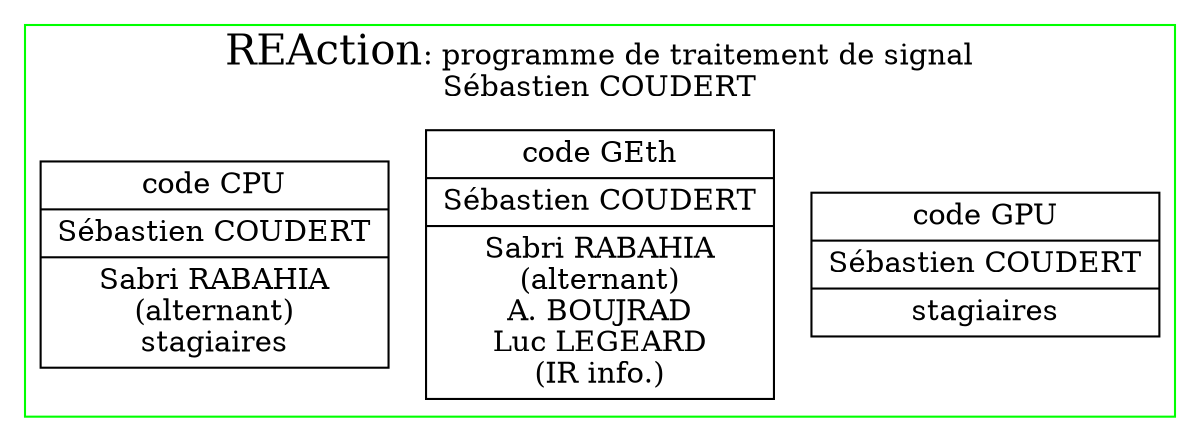 digraph REActif
{
node [shape=plaintext]

  subgraph cluster_REAction
  {label=<
<FONT POINT-SIZE="20.0">
REAction
</FONT>
: programme de traitement de signal<BR/>
Sébastien COUDERT
>
color="green"
//{label="REAction: programme de traitement de signal\nSébastien COUDERT" color="green"
    REAction_GPU[shape=record, label="{code GPU|Sébastien COUDERT|stagiaires}" ]
    REAction_GEth[shape=record, label="{code GEth|Sébastien COUDERT|Sabri RABAHIA\n(alternant)\nA. BOUJRAD\nLuc LEGEARD\n(IR info.)}" ]
    REAction_CPU[shape=record, label="{code CPU|Sébastien COUDERT|Sabri RABAHIA\n(alternant)\nstagiaires}" ]
  }//REAction

}

